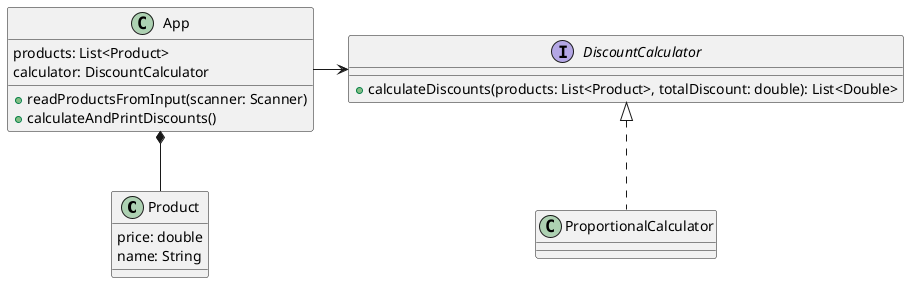 @startuml

class Product {
    price: double
    name: String
}

interface DiscountCalculator {
    +calculateDiscounts(products: List<Product>, totalDiscount: double): List<Double>
}
class App {
    products: List<Product>
    calculator: DiscountCalculator
    +readProductsFromInput(scanner: Scanner)
    +calculateAndPrintDiscounts()
}

class ProportionalCalculator

DiscountCalculator <|.. ProportionalCalculator
App -> DiscountCalculator
App *-- Product


@enduml